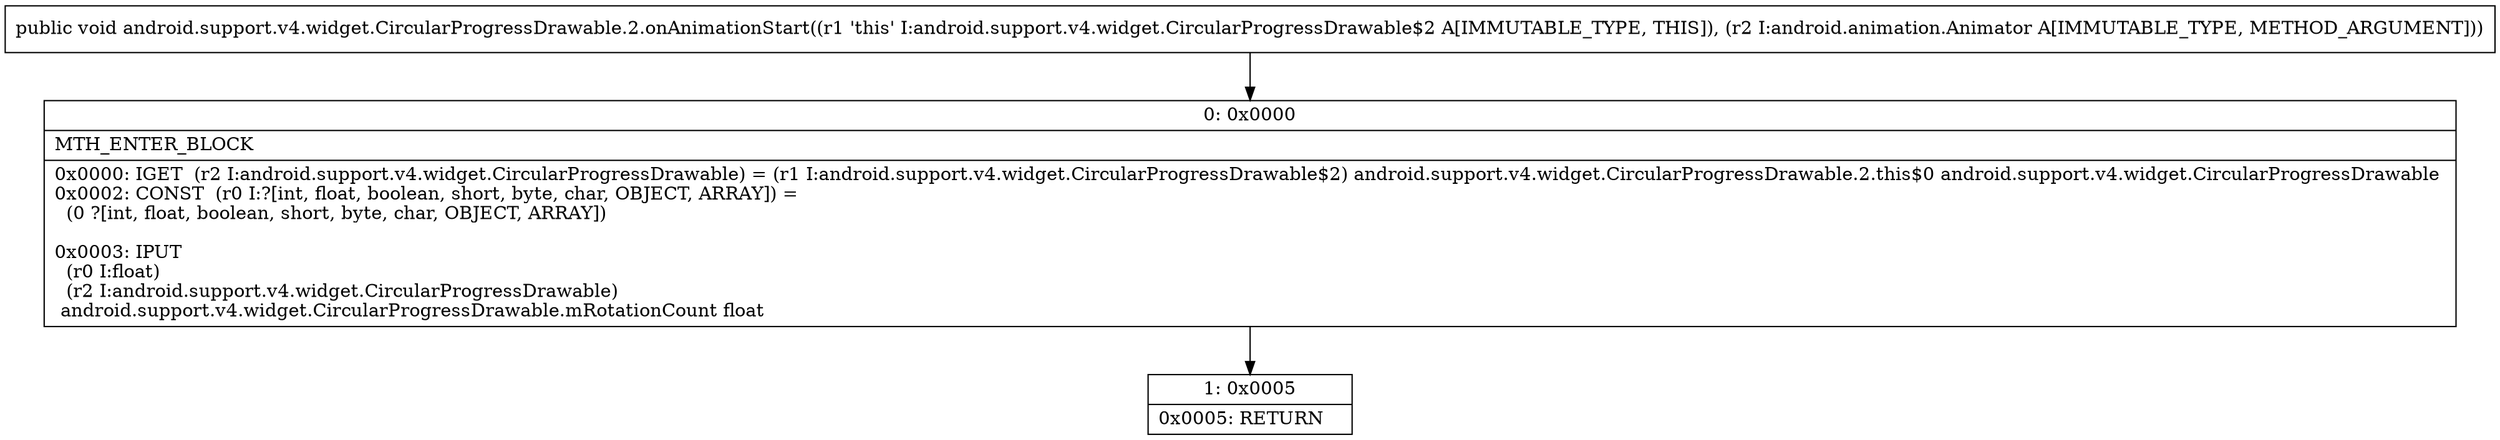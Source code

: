 digraph "CFG forandroid.support.v4.widget.CircularProgressDrawable.2.onAnimationStart(Landroid\/animation\/Animator;)V" {
Node_0 [shape=record,label="{0\:\ 0x0000|MTH_ENTER_BLOCK\l|0x0000: IGET  (r2 I:android.support.v4.widget.CircularProgressDrawable) = (r1 I:android.support.v4.widget.CircularProgressDrawable$2) android.support.v4.widget.CircularProgressDrawable.2.this$0 android.support.v4.widget.CircularProgressDrawable \l0x0002: CONST  (r0 I:?[int, float, boolean, short, byte, char, OBJECT, ARRAY]) = \l  (0 ?[int, float, boolean, short, byte, char, OBJECT, ARRAY])\l \l0x0003: IPUT  \l  (r0 I:float)\l  (r2 I:android.support.v4.widget.CircularProgressDrawable)\l android.support.v4.widget.CircularProgressDrawable.mRotationCount float \l}"];
Node_1 [shape=record,label="{1\:\ 0x0005|0x0005: RETURN   \l}"];
MethodNode[shape=record,label="{public void android.support.v4.widget.CircularProgressDrawable.2.onAnimationStart((r1 'this' I:android.support.v4.widget.CircularProgressDrawable$2 A[IMMUTABLE_TYPE, THIS]), (r2 I:android.animation.Animator A[IMMUTABLE_TYPE, METHOD_ARGUMENT])) }"];
MethodNode -> Node_0;
Node_0 -> Node_1;
}

